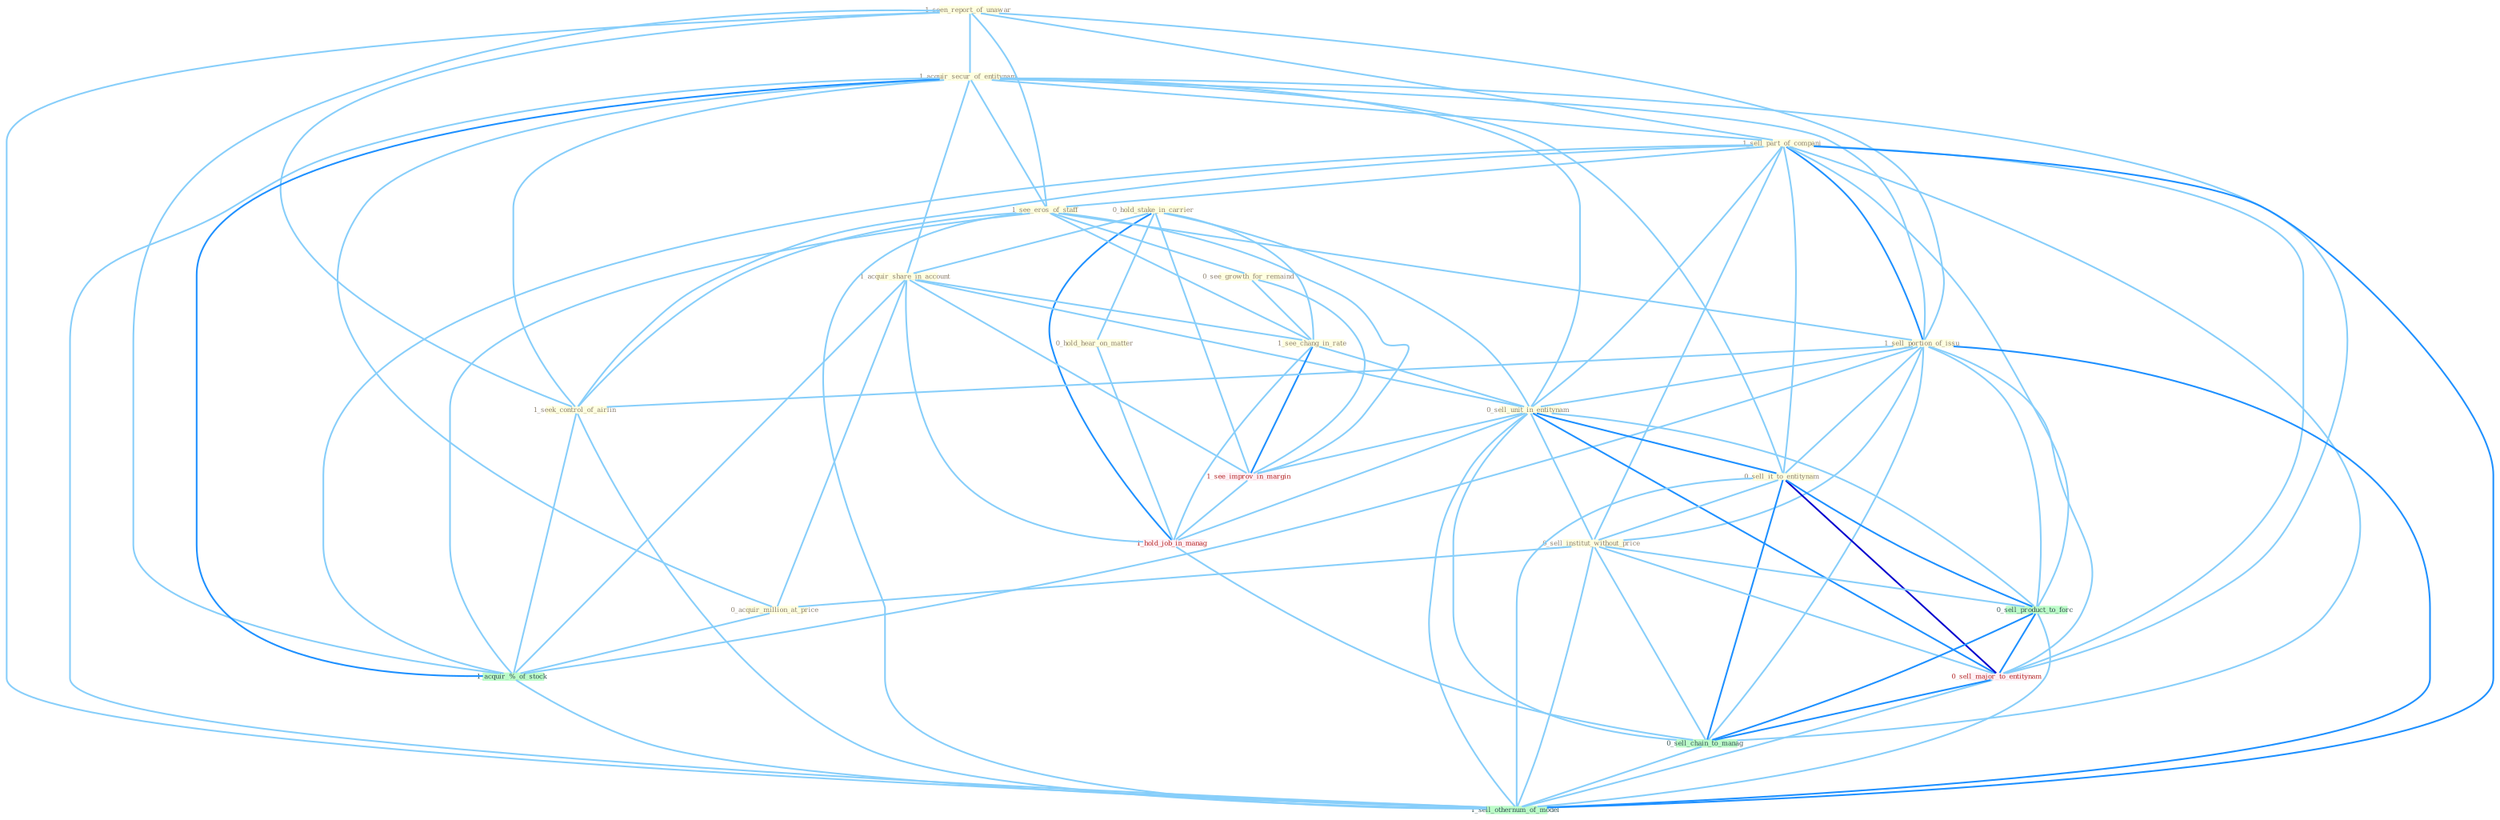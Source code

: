 Graph G{ 
    node
    [shape=polygon,style=filled,width=.5,height=.06,color="#BDFCC9",fixedsize=true,fontsize=4,
    fontcolor="#2f4f4f"];
    {node
    [color="#ffffe0", fontcolor="#8b7d6b"] "1_seen_report_of_unawar " "0_hold_stake_in_carrier " "1_acquir_secur_of_entitynam " "1_sell_part_of_compani " "1_see_eros_of_staff " "1_acquir_share_in_account " "0_see_growth_for_remaind " "1_see_chang_in_rate " "1_sell_portion_of_issu " "0_sell_unit_in_entitynam " "0_sell_it_to_entitynam " "0_sell_institut_without_price " "1_seek_control_of_airlin " "0_hold_hear_on_matter " "0_acquir_million_at_price "}
{node [color="#fff0f5", fontcolor="#b22222"] "1_see_improv_in_margin " "1_hold_job_in_manag " "0_sell_major_to_entitynam "}
edge [color="#B0E2FF"];

	"1_seen_report_of_unawar " -- "1_acquir_secur_of_entitynam " [w="1", color="#87cefa" ];
	"1_seen_report_of_unawar " -- "1_sell_part_of_compani " [w="1", color="#87cefa" ];
	"1_seen_report_of_unawar " -- "1_see_eros_of_staff " [w="1", color="#87cefa" ];
	"1_seen_report_of_unawar " -- "1_sell_portion_of_issu " [w="1", color="#87cefa" ];
	"1_seen_report_of_unawar " -- "1_seek_control_of_airlin " [w="1", color="#87cefa" ];
	"1_seen_report_of_unawar " -- "1_acquir_%_of_stock " [w="1", color="#87cefa" ];
	"1_seen_report_of_unawar " -- "1_sell_othernum_of_model " [w="1", color="#87cefa" ];
	"0_hold_stake_in_carrier " -- "1_acquir_share_in_account " [w="1", color="#87cefa" ];
	"0_hold_stake_in_carrier " -- "1_see_chang_in_rate " [w="1", color="#87cefa" ];
	"0_hold_stake_in_carrier " -- "0_sell_unit_in_entitynam " [w="1", color="#87cefa" ];
	"0_hold_stake_in_carrier " -- "0_hold_hear_on_matter " [w="1", color="#87cefa" ];
	"0_hold_stake_in_carrier " -- "1_see_improv_in_margin " [w="1", color="#87cefa" ];
	"0_hold_stake_in_carrier " -- "1_hold_job_in_manag " [w="2", color="#1e90ff" , len=0.8];
	"1_acquir_secur_of_entitynam " -- "1_sell_part_of_compani " [w="1", color="#87cefa" ];
	"1_acquir_secur_of_entitynam " -- "1_see_eros_of_staff " [w="1", color="#87cefa" ];
	"1_acquir_secur_of_entitynam " -- "1_acquir_share_in_account " [w="1", color="#87cefa" ];
	"1_acquir_secur_of_entitynam " -- "1_sell_portion_of_issu " [w="1", color="#87cefa" ];
	"1_acquir_secur_of_entitynam " -- "0_sell_unit_in_entitynam " [w="1", color="#87cefa" ];
	"1_acquir_secur_of_entitynam " -- "0_sell_it_to_entitynam " [w="1", color="#87cefa" ];
	"1_acquir_secur_of_entitynam " -- "1_seek_control_of_airlin " [w="1", color="#87cefa" ];
	"1_acquir_secur_of_entitynam " -- "0_acquir_million_at_price " [w="1", color="#87cefa" ];
	"1_acquir_secur_of_entitynam " -- "1_acquir_%_of_stock " [w="2", color="#1e90ff" , len=0.8];
	"1_acquir_secur_of_entitynam " -- "0_sell_major_to_entitynam " [w="1", color="#87cefa" ];
	"1_acquir_secur_of_entitynam " -- "1_sell_othernum_of_model " [w="1", color="#87cefa" ];
	"1_sell_part_of_compani " -- "1_see_eros_of_staff " [w="1", color="#87cefa" ];
	"1_sell_part_of_compani " -- "1_sell_portion_of_issu " [w="2", color="#1e90ff" , len=0.8];
	"1_sell_part_of_compani " -- "0_sell_unit_in_entitynam " [w="1", color="#87cefa" ];
	"1_sell_part_of_compani " -- "0_sell_it_to_entitynam " [w="1", color="#87cefa" ];
	"1_sell_part_of_compani " -- "0_sell_institut_without_price " [w="1", color="#87cefa" ];
	"1_sell_part_of_compani " -- "1_seek_control_of_airlin " [w="1", color="#87cefa" ];
	"1_sell_part_of_compani " -- "1_acquir_%_of_stock " [w="1", color="#87cefa" ];
	"1_sell_part_of_compani " -- "0_sell_product_to_forc " [w="1", color="#87cefa" ];
	"1_sell_part_of_compani " -- "0_sell_major_to_entitynam " [w="1", color="#87cefa" ];
	"1_sell_part_of_compani " -- "0_sell_chain_to_manag " [w="1", color="#87cefa" ];
	"1_sell_part_of_compani " -- "1_sell_othernum_of_model " [w="2", color="#1e90ff" , len=0.8];
	"1_see_eros_of_staff " -- "0_see_growth_for_remaind " [w="1", color="#87cefa" ];
	"1_see_eros_of_staff " -- "1_see_chang_in_rate " [w="1", color="#87cefa" ];
	"1_see_eros_of_staff " -- "1_sell_portion_of_issu " [w="1", color="#87cefa" ];
	"1_see_eros_of_staff " -- "1_seek_control_of_airlin " [w="1", color="#87cefa" ];
	"1_see_eros_of_staff " -- "1_see_improv_in_margin " [w="1", color="#87cefa" ];
	"1_see_eros_of_staff " -- "1_acquir_%_of_stock " [w="1", color="#87cefa" ];
	"1_see_eros_of_staff " -- "1_sell_othernum_of_model " [w="1", color="#87cefa" ];
	"1_acquir_share_in_account " -- "1_see_chang_in_rate " [w="1", color="#87cefa" ];
	"1_acquir_share_in_account " -- "0_sell_unit_in_entitynam " [w="1", color="#87cefa" ];
	"1_acquir_share_in_account " -- "0_acquir_million_at_price " [w="1", color="#87cefa" ];
	"1_acquir_share_in_account " -- "1_see_improv_in_margin " [w="1", color="#87cefa" ];
	"1_acquir_share_in_account " -- "1_acquir_%_of_stock " [w="1", color="#87cefa" ];
	"1_acquir_share_in_account " -- "1_hold_job_in_manag " [w="1", color="#87cefa" ];
	"0_see_growth_for_remaind " -- "1_see_chang_in_rate " [w="1", color="#87cefa" ];
	"0_see_growth_for_remaind " -- "1_see_improv_in_margin " [w="1", color="#87cefa" ];
	"1_see_chang_in_rate " -- "0_sell_unit_in_entitynam " [w="1", color="#87cefa" ];
	"1_see_chang_in_rate " -- "1_see_improv_in_margin " [w="2", color="#1e90ff" , len=0.8];
	"1_see_chang_in_rate " -- "1_hold_job_in_manag " [w="1", color="#87cefa" ];
	"1_sell_portion_of_issu " -- "0_sell_unit_in_entitynam " [w="1", color="#87cefa" ];
	"1_sell_portion_of_issu " -- "0_sell_it_to_entitynam " [w="1", color="#87cefa" ];
	"1_sell_portion_of_issu " -- "0_sell_institut_without_price " [w="1", color="#87cefa" ];
	"1_sell_portion_of_issu " -- "1_seek_control_of_airlin " [w="1", color="#87cefa" ];
	"1_sell_portion_of_issu " -- "1_acquir_%_of_stock " [w="1", color="#87cefa" ];
	"1_sell_portion_of_issu " -- "0_sell_product_to_forc " [w="1", color="#87cefa" ];
	"1_sell_portion_of_issu " -- "0_sell_major_to_entitynam " [w="1", color="#87cefa" ];
	"1_sell_portion_of_issu " -- "0_sell_chain_to_manag " [w="1", color="#87cefa" ];
	"1_sell_portion_of_issu " -- "1_sell_othernum_of_model " [w="2", color="#1e90ff" , len=0.8];
	"0_sell_unit_in_entitynam " -- "0_sell_it_to_entitynam " [w="2", color="#1e90ff" , len=0.8];
	"0_sell_unit_in_entitynam " -- "0_sell_institut_without_price " [w="1", color="#87cefa" ];
	"0_sell_unit_in_entitynam " -- "1_see_improv_in_margin " [w="1", color="#87cefa" ];
	"0_sell_unit_in_entitynam " -- "1_hold_job_in_manag " [w="1", color="#87cefa" ];
	"0_sell_unit_in_entitynam " -- "0_sell_product_to_forc " [w="1", color="#87cefa" ];
	"0_sell_unit_in_entitynam " -- "0_sell_major_to_entitynam " [w="2", color="#1e90ff" , len=0.8];
	"0_sell_unit_in_entitynam " -- "0_sell_chain_to_manag " [w="1", color="#87cefa" ];
	"0_sell_unit_in_entitynam " -- "1_sell_othernum_of_model " [w="1", color="#87cefa" ];
	"0_sell_it_to_entitynam " -- "0_sell_institut_without_price " [w="1", color="#87cefa" ];
	"0_sell_it_to_entitynam " -- "0_sell_product_to_forc " [w="2", color="#1e90ff" , len=0.8];
	"0_sell_it_to_entitynam " -- "0_sell_major_to_entitynam " [w="3", color="#0000cd" , len=0.6];
	"0_sell_it_to_entitynam " -- "0_sell_chain_to_manag " [w="2", color="#1e90ff" , len=0.8];
	"0_sell_it_to_entitynam " -- "1_sell_othernum_of_model " [w="1", color="#87cefa" ];
	"0_sell_institut_without_price " -- "0_acquir_million_at_price " [w="1", color="#87cefa" ];
	"0_sell_institut_without_price " -- "0_sell_product_to_forc " [w="1", color="#87cefa" ];
	"0_sell_institut_without_price " -- "0_sell_major_to_entitynam " [w="1", color="#87cefa" ];
	"0_sell_institut_without_price " -- "0_sell_chain_to_manag " [w="1", color="#87cefa" ];
	"0_sell_institut_without_price " -- "1_sell_othernum_of_model " [w="1", color="#87cefa" ];
	"1_seek_control_of_airlin " -- "1_acquir_%_of_stock " [w="1", color="#87cefa" ];
	"1_seek_control_of_airlin " -- "1_sell_othernum_of_model " [w="1", color="#87cefa" ];
	"0_hold_hear_on_matter " -- "1_hold_job_in_manag " [w="1", color="#87cefa" ];
	"0_acquir_million_at_price " -- "1_acquir_%_of_stock " [w="1", color="#87cefa" ];
	"1_see_improv_in_margin " -- "1_hold_job_in_manag " [w="1", color="#87cefa" ];
	"1_acquir_%_of_stock " -- "1_sell_othernum_of_model " [w="1", color="#87cefa" ];
	"1_hold_job_in_manag " -- "0_sell_chain_to_manag " [w="1", color="#87cefa" ];
	"0_sell_product_to_forc " -- "0_sell_major_to_entitynam " [w="2", color="#1e90ff" , len=0.8];
	"0_sell_product_to_forc " -- "0_sell_chain_to_manag " [w="2", color="#1e90ff" , len=0.8];
	"0_sell_product_to_forc " -- "1_sell_othernum_of_model " [w="1", color="#87cefa" ];
	"0_sell_major_to_entitynam " -- "0_sell_chain_to_manag " [w="2", color="#1e90ff" , len=0.8];
	"0_sell_major_to_entitynam " -- "1_sell_othernum_of_model " [w="1", color="#87cefa" ];
	"0_sell_chain_to_manag " -- "1_sell_othernum_of_model " [w="1", color="#87cefa" ];
}